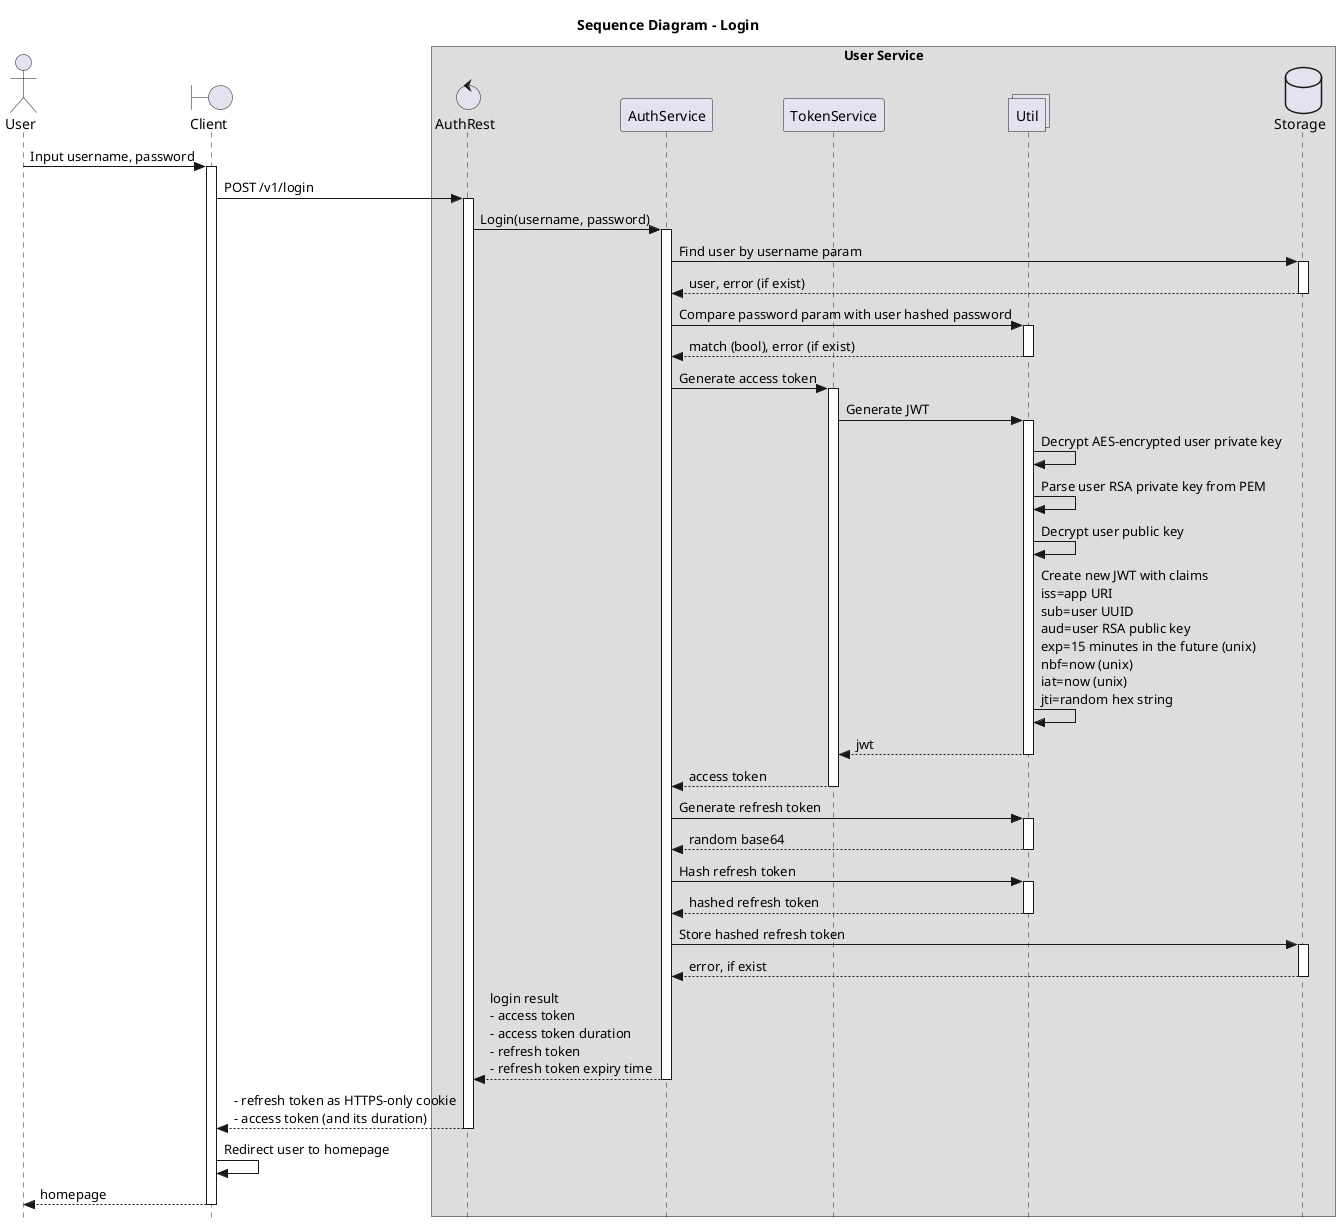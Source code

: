 @startuml login
skinparam style strictuml
hide footbox

title Sequence Diagram - Login

actor User
boundary Client
box "User Service"
control AuthRest
participant AuthService
participant TokenService
collections Util
database Storage
end box

User -> Client ++ : Input username, password
Client -> AuthRest ++ : POST /v1/login

AuthRest -> AuthService ++ : Login(username, password)

AuthService -> Storage ++ : Find user by username param
return user, error (if exist)

AuthService -> Util ++ : Compare password param with user hashed password
return match (bool), error (if exist)

AuthService -> TokenService ++ : Generate access token
TokenService -> Util ++ : Generate JWT
Util -> Util : Decrypt AES-encrypted user private key
Util -> Util : Parse user RSA private key from PEM
Util -> Util : Decrypt user public key
Util -> Util : Create new JWT with claims\niss=app URI\nsub=user UUID\naud=user RSA public key\nexp=15 minutes in the future (unix)\nnbf=now (unix)\niat=now (unix)\njti=random hex string
return jwt
return access token

AuthService -> Util ++ : Generate refresh token
return random base64
AuthService -> Util ++ : Hash refresh token
return hashed refresh token

AuthService -> Storage ++ : Store hashed refresh token
return error, if exist

return login result\n- access token\n- access token duration\n- refresh token\n- refresh token expiry time

return - refresh token as HTTPS-only cookie\n- access token (and its duration)

Client -> Client : Redirect user to homepage

return homepage

@enduml
